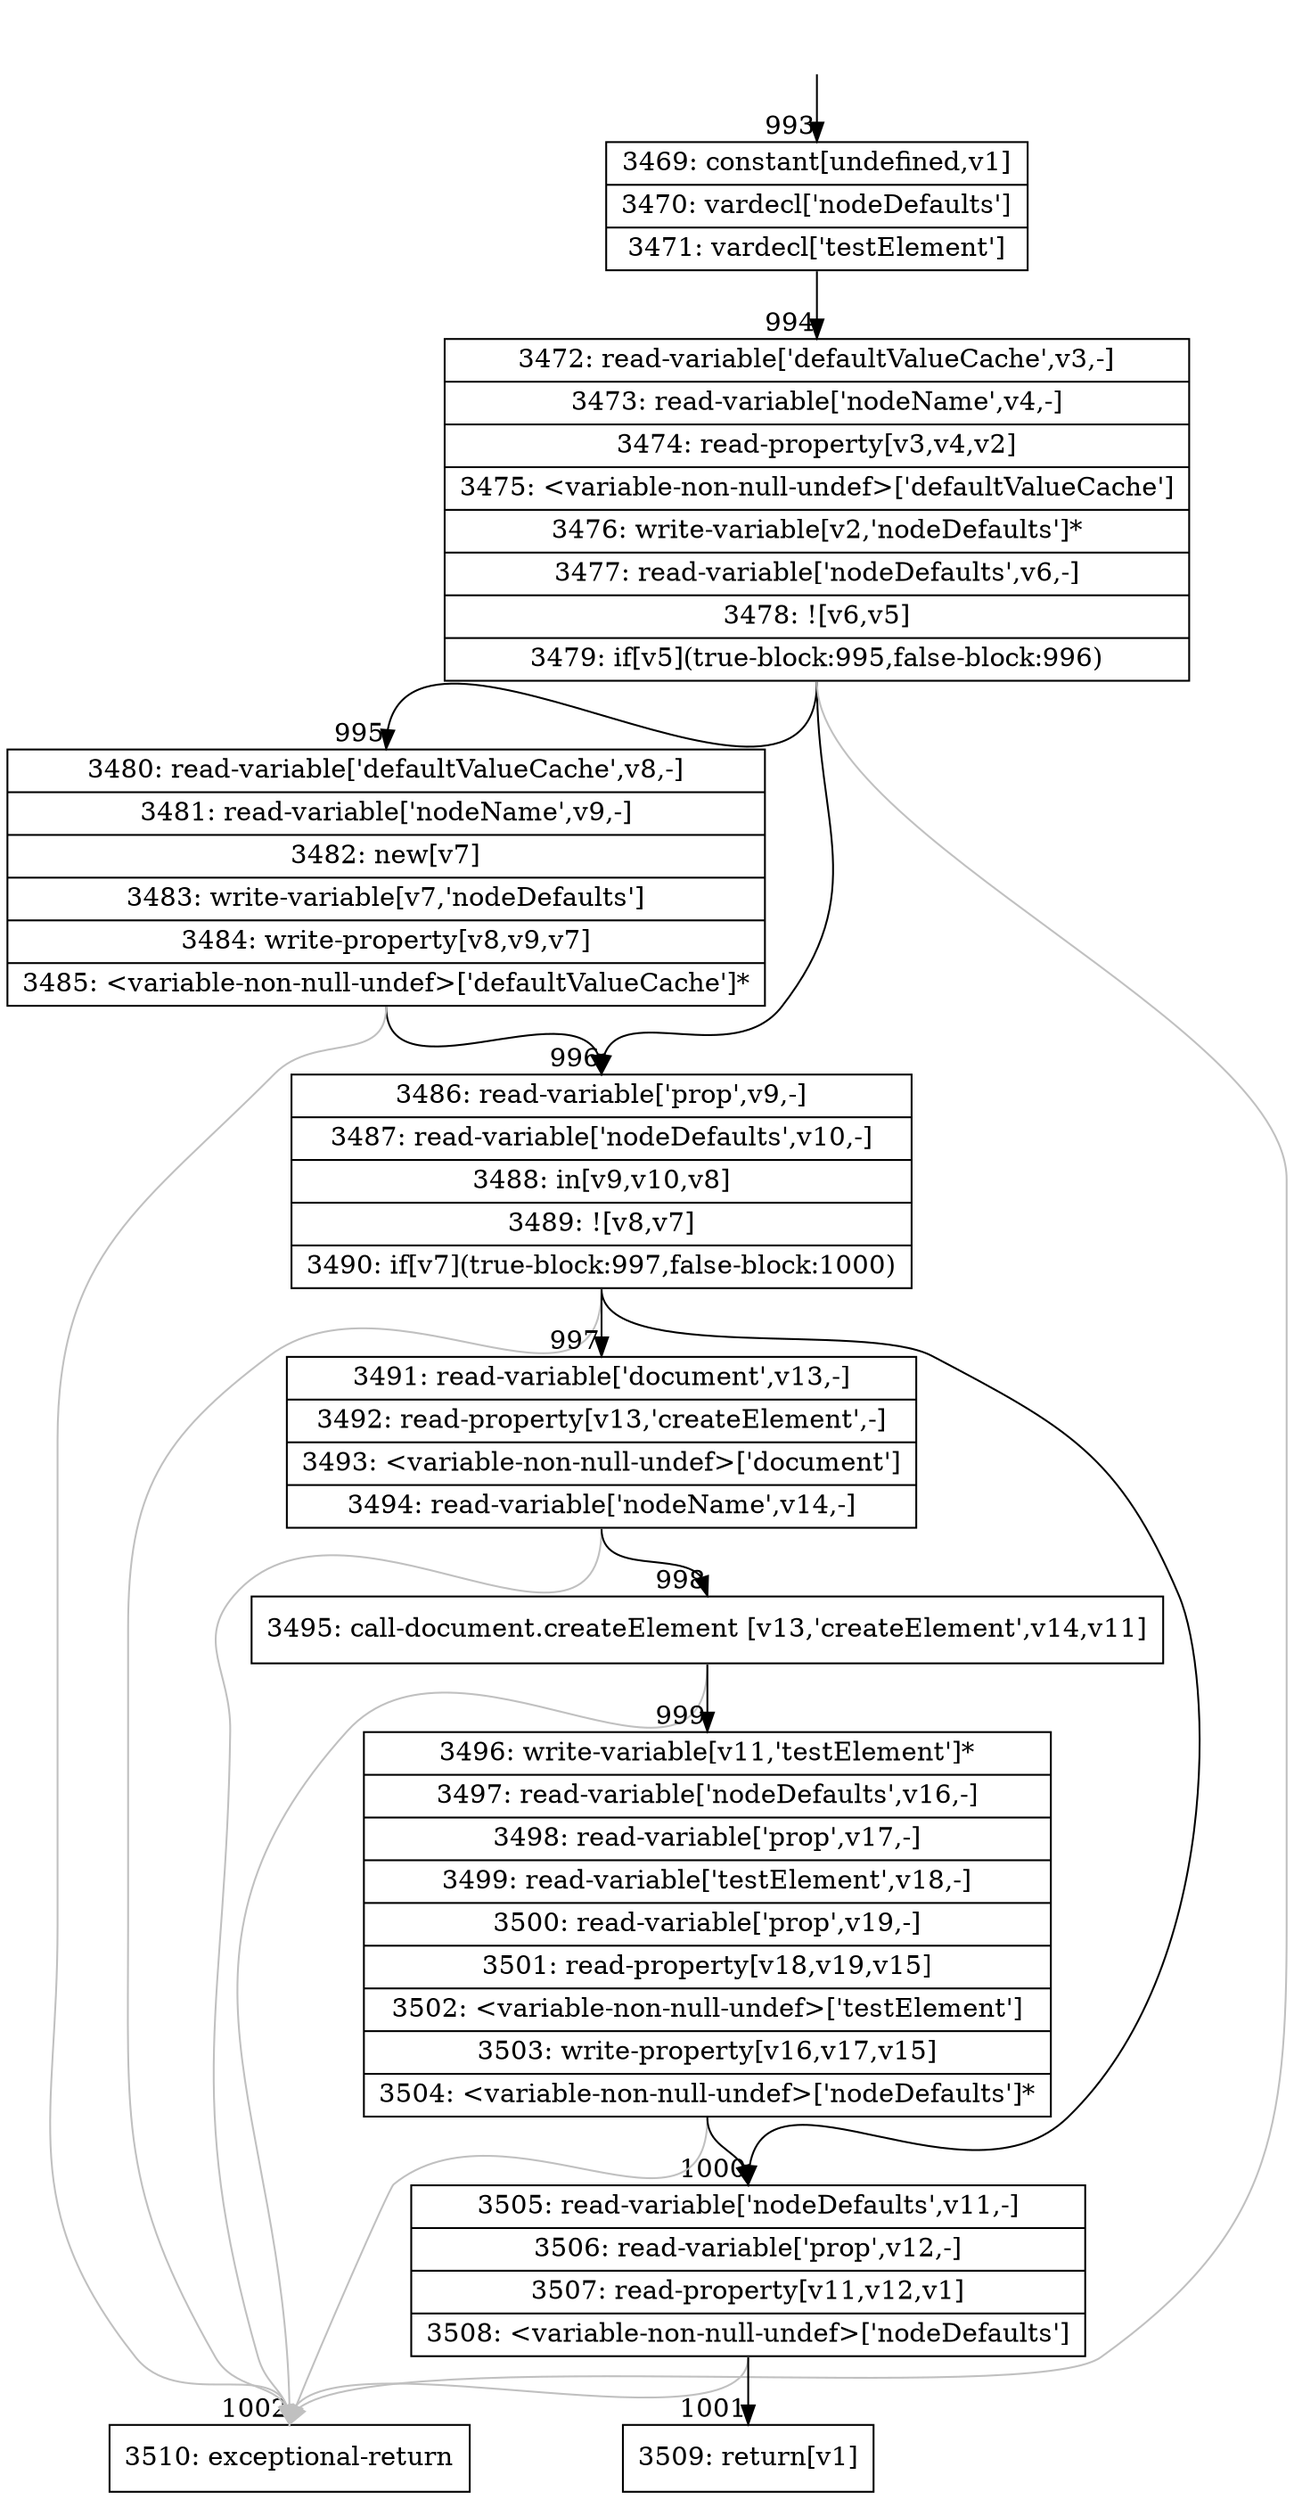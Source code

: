 digraph {
rankdir="TD"
BB_entry69[shape=none,label=""];
BB_entry69 -> BB993 [tailport=s, headport=n, headlabel="    993"]
BB993 [shape=record label="{3469: constant[undefined,v1]|3470: vardecl['nodeDefaults']|3471: vardecl['testElement']}" ] 
BB993 -> BB994 [tailport=s, headport=n, headlabel="      994"]
BB994 [shape=record label="{3472: read-variable['defaultValueCache',v3,-]|3473: read-variable['nodeName',v4,-]|3474: read-property[v3,v4,v2]|3475: \<variable-non-null-undef\>['defaultValueCache']|3476: write-variable[v2,'nodeDefaults']*|3477: read-variable['nodeDefaults',v6,-]|3478: ![v6,v5]|3479: if[v5](true-block:995,false-block:996)}" ] 
BB994 -> BB995 [tailport=s, headport=n, headlabel="      995"]
BB994 -> BB996 [tailport=s, headport=n, headlabel="      996"]
BB994 -> BB1002 [tailport=s, headport=n, color=gray, headlabel="      1002"]
BB995 [shape=record label="{3480: read-variable['defaultValueCache',v8,-]|3481: read-variable['nodeName',v9,-]|3482: new[v7]|3483: write-variable[v7,'nodeDefaults']|3484: write-property[v8,v9,v7]|3485: \<variable-non-null-undef\>['defaultValueCache']*}" ] 
BB995 -> BB996 [tailport=s, headport=n]
BB995 -> BB1002 [tailport=s, headport=n, color=gray]
BB996 [shape=record label="{3486: read-variable['prop',v9,-]|3487: read-variable['nodeDefaults',v10,-]|3488: in[v9,v10,v8]|3489: ![v8,v7]|3490: if[v7](true-block:997,false-block:1000)}" ] 
BB996 -> BB997 [tailport=s, headport=n, headlabel="      997"]
BB996 -> BB1000 [tailport=s, headport=n, headlabel="      1000"]
BB996 -> BB1002 [tailport=s, headport=n, color=gray]
BB997 [shape=record label="{3491: read-variable['document',v13,-]|3492: read-property[v13,'createElement',-]|3493: \<variable-non-null-undef\>['document']|3494: read-variable['nodeName',v14,-]}" ] 
BB997 -> BB998 [tailport=s, headport=n, headlabel="      998"]
BB997 -> BB1002 [tailport=s, headport=n, color=gray]
BB998 [shape=record label="{3495: call-document.createElement [v13,'createElement',v14,v11]}" ] 
BB998 -> BB999 [tailport=s, headport=n, headlabel="      999"]
BB998 -> BB1002 [tailport=s, headport=n, color=gray]
BB999 [shape=record label="{3496: write-variable[v11,'testElement']*|3497: read-variable['nodeDefaults',v16,-]|3498: read-variable['prop',v17,-]|3499: read-variable['testElement',v18,-]|3500: read-variable['prop',v19,-]|3501: read-property[v18,v19,v15]|3502: \<variable-non-null-undef\>['testElement']|3503: write-property[v16,v17,v15]|3504: \<variable-non-null-undef\>['nodeDefaults']*}" ] 
BB999 -> BB1000 [tailport=s, headport=n]
BB999 -> BB1002 [tailport=s, headport=n, color=gray]
BB1000 [shape=record label="{3505: read-variable['nodeDefaults',v11,-]|3506: read-variable['prop',v12,-]|3507: read-property[v11,v12,v1]|3508: \<variable-non-null-undef\>['nodeDefaults']}" ] 
BB1000 -> BB1001 [tailport=s, headport=n, headlabel="      1001"]
BB1000 -> BB1002 [tailport=s, headport=n, color=gray]
BB1001 [shape=record label="{3509: return[v1]}" ] 
BB1002 [shape=record label="{3510: exceptional-return}" ] 
//#$~ 1911
}
